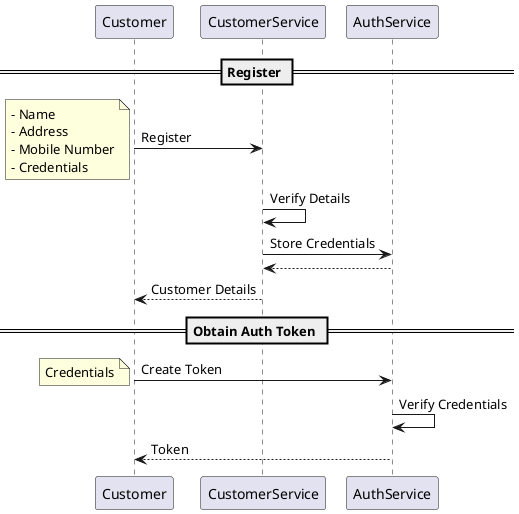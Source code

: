@startuml

== Register ==

Customer -> CustomerService: Register

note left
- Name
- Address
- Mobile Number
- Credentials
end note

CustomerService -> CustomerService: Verify Details

CustomerService -> AuthService: Store Credentials
CustomerService <-- AuthService

Customer <-- CustomerService: Customer Details

== Obtain Auth Token ==

Customer -> AuthService: Create Token
note left
Credentials
end note
AuthService -> AuthService: Verify Credentials
Customer <-- AuthService: Token

@enduml
